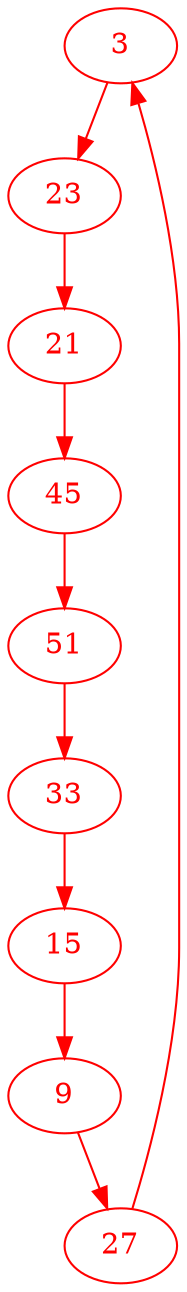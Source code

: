 digraph g{
node [color = red, fontcolor=red]; 3 9 15 21 23 27 33 45 51 ;
3 -> 23 [color=red] ;
9 -> 27 [color=red] ;
15 -> 9 [color=red] ;
21 -> 45 [color=red] ;
23 -> 21 [color=red] ;
27 -> 3 [color=red] ;
33 -> 15 [color=red] ;
45 -> 51 [color=red] ;
51 -> 33 [color=red] ;
}